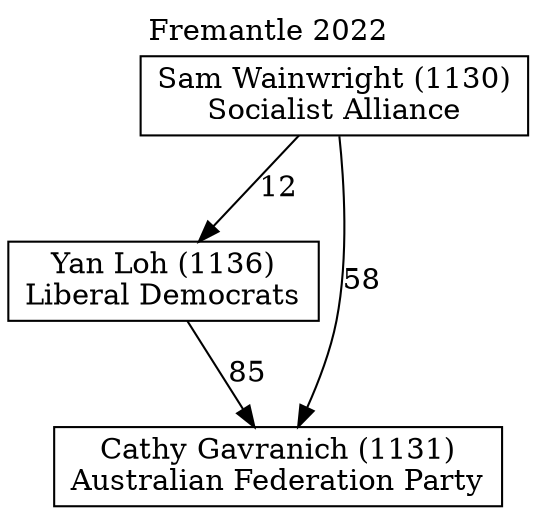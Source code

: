 // House preference flow
digraph "Cathy Gavranich (1131)_Fremantle_2022" {
	graph [label="Fremantle 2022" labelloc=t mclimit=10]
	node [shape=box]
	"Sam Wainwright (1130)" [label="Sam Wainwright (1130)
Socialist Alliance"]
	"Yan Loh (1136)" [label="Yan Loh (1136)
Liberal Democrats"]
	"Cathy Gavranich (1131)" [label="Cathy Gavranich (1131)
Australian Federation Party"]
	"Sam Wainwright (1130)" -> "Yan Loh (1136)" [label=12]
	"Sam Wainwright (1130)" -> "Cathy Gavranich (1131)" [label=58]
	"Yan Loh (1136)" -> "Cathy Gavranich (1131)" [label=85]
}
